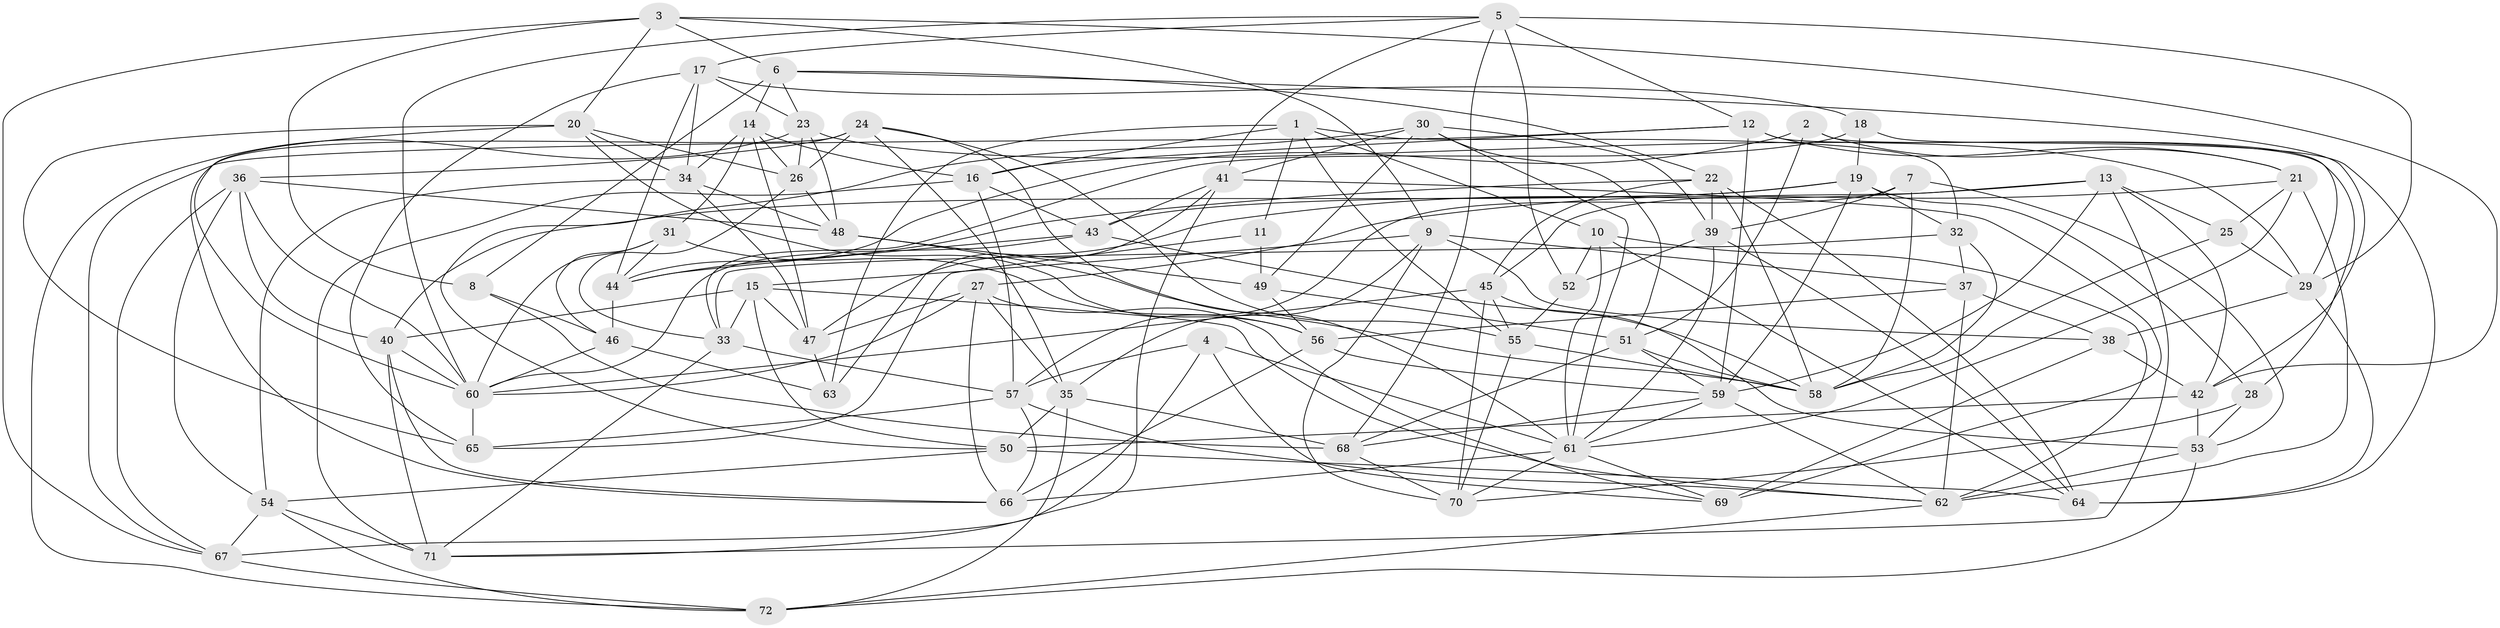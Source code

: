 // original degree distribution, {4: 1.0}
// Generated by graph-tools (version 1.1) at 2025/26/03/09/25 03:26:52]
// undirected, 72 vertices, 209 edges
graph export_dot {
graph [start="1"]
  node [color=gray90,style=filled];
  1;
  2;
  3;
  4;
  5;
  6;
  7;
  8;
  9;
  10;
  11;
  12;
  13;
  14;
  15;
  16;
  17;
  18;
  19;
  20;
  21;
  22;
  23;
  24;
  25;
  26;
  27;
  28;
  29;
  30;
  31;
  32;
  33;
  34;
  35;
  36;
  37;
  38;
  39;
  40;
  41;
  42;
  43;
  44;
  45;
  46;
  47;
  48;
  49;
  50;
  51;
  52;
  53;
  54;
  55;
  56;
  57;
  58;
  59;
  60;
  61;
  62;
  63;
  64;
  65;
  66;
  67;
  68;
  69;
  70;
  71;
  72;
  1 -- 10 [weight=1.0];
  1 -- 11 [weight=1.0];
  1 -- 16 [weight=1.0];
  1 -- 32 [weight=1.0];
  1 -- 55 [weight=1.0];
  1 -- 63 [weight=1.0];
  2 -- 21 [weight=1.0];
  2 -- 29 [weight=1.0];
  2 -- 44 [weight=1.0];
  2 -- 51 [weight=1.0];
  3 -- 6 [weight=1.0];
  3 -- 8 [weight=1.0];
  3 -- 9 [weight=1.0];
  3 -- 20 [weight=1.0];
  3 -- 42 [weight=1.0];
  3 -- 67 [weight=1.0];
  4 -- 57 [weight=1.0];
  4 -- 61 [weight=1.0];
  4 -- 67 [weight=1.0];
  4 -- 69 [weight=1.0];
  5 -- 12 [weight=1.0];
  5 -- 17 [weight=1.0];
  5 -- 29 [weight=1.0];
  5 -- 41 [weight=1.0];
  5 -- 52 [weight=2.0];
  5 -- 60 [weight=1.0];
  5 -- 68 [weight=1.0];
  6 -- 8 [weight=1.0];
  6 -- 14 [weight=1.0];
  6 -- 22 [weight=1.0];
  6 -- 23 [weight=1.0];
  6 -- 42 [weight=1.0];
  7 -- 39 [weight=1.0];
  7 -- 53 [weight=1.0];
  7 -- 57 [weight=1.0];
  7 -- 58 [weight=1.0];
  8 -- 46 [weight=1.0];
  8 -- 68 [weight=1.0];
  9 -- 15 [weight=1.0];
  9 -- 35 [weight=1.0];
  9 -- 37 [weight=1.0];
  9 -- 38 [weight=1.0];
  9 -- 70 [weight=1.0];
  10 -- 52 [weight=2.0];
  10 -- 61 [weight=1.0];
  10 -- 62 [weight=1.0];
  10 -- 64 [weight=1.0];
  11 -- 49 [weight=2.0];
  11 -- 65 [weight=1.0];
  12 -- 16 [weight=1.0];
  12 -- 21 [weight=1.0];
  12 -- 28 [weight=1.0];
  12 -- 59 [weight=1.0];
  12 -- 67 [weight=1.0];
  13 -- 25 [weight=1.0];
  13 -- 42 [weight=1.0];
  13 -- 45 [weight=1.0];
  13 -- 47 [weight=1.0];
  13 -- 59 [weight=1.0];
  13 -- 71 [weight=1.0];
  14 -- 16 [weight=1.0];
  14 -- 26 [weight=1.0];
  14 -- 31 [weight=1.0];
  14 -- 34 [weight=1.0];
  14 -- 47 [weight=1.0];
  15 -- 33 [weight=1.0];
  15 -- 40 [weight=1.0];
  15 -- 47 [weight=1.0];
  15 -- 50 [weight=1.0];
  15 -- 62 [weight=1.0];
  16 -- 43 [weight=1.0];
  16 -- 57 [weight=1.0];
  16 -- 71 [weight=1.0];
  17 -- 18 [weight=1.0];
  17 -- 23 [weight=1.0];
  17 -- 34 [weight=1.0];
  17 -- 44 [weight=1.0];
  17 -- 65 [weight=1.0];
  18 -- 19 [weight=1.0];
  18 -- 33 [weight=1.0];
  18 -- 64 [weight=1.0];
  19 -- 28 [weight=1.0];
  19 -- 32 [weight=1.0];
  19 -- 40 [weight=1.0];
  19 -- 43 [weight=1.0];
  19 -- 59 [weight=1.0];
  20 -- 26 [weight=1.0];
  20 -- 34 [weight=1.0];
  20 -- 56 [weight=1.0];
  20 -- 60 [weight=1.0];
  20 -- 65 [weight=1.0];
  21 -- 25 [weight=1.0];
  21 -- 27 [weight=1.0];
  21 -- 61 [weight=1.0];
  21 -- 62 [weight=1.0];
  22 -- 39 [weight=1.0];
  22 -- 44 [weight=1.0];
  22 -- 45 [weight=1.0];
  22 -- 58 [weight=1.0];
  22 -- 64 [weight=1.0];
  23 -- 26 [weight=1.0];
  23 -- 29 [weight=1.0];
  23 -- 48 [weight=1.0];
  23 -- 72 [weight=1.0];
  24 -- 26 [weight=1.0];
  24 -- 35 [weight=1.0];
  24 -- 36 [weight=1.0];
  24 -- 55 [weight=1.0];
  24 -- 61 [weight=1.0];
  24 -- 66 [weight=1.0];
  25 -- 29 [weight=1.0];
  25 -- 58 [weight=1.0];
  26 -- 33 [weight=1.0];
  26 -- 48 [weight=1.0];
  27 -- 35 [weight=1.0];
  27 -- 47 [weight=1.0];
  27 -- 60 [weight=1.0];
  27 -- 66 [weight=1.0];
  27 -- 69 [weight=1.0];
  28 -- 53 [weight=1.0];
  28 -- 70 [weight=1.0];
  29 -- 38 [weight=1.0];
  29 -- 64 [weight=1.0];
  30 -- 39 [weight=1.0];
  30 -- 41 [weight=1.0];
  30 -- 49 [weight=1.0];
  30 -- 50 [weight=1.0];
  30 -- 51 [weight=1.0];
  30 -- 61 [weight=1.0];
  31 -- 44 [weight=1.0];
  31 -- 46 [weight=2.0];
  31 -- 56 [weight=1.0];
  31 -- 60 [weight=1.0];
  32 -- 33 [weight=1.0];
  32 -- 37 [weight=2.0];
  32 -- 58 [weight=1.0];
  33 -- 57 [weight=1.0];
  33 -- 71 [weight=1.0];
  34 -- 47 [weight=1.0];
  34 -- 48 [weight=1.0];
  34 -- 54 [weight=1.0];
  35 -- 50 [weight=1.0];
  35 -- 68 [weight=1.0];
  35 -- 72 [weight=1.0];
  36 -- 40 [weight=1.0];
  36 -- 48 [weight=1.0];
  36 -- 54 [weight=1.0];
  36 -- 60 [weight=1.0];
  36 -- 67 [weight=1.0];
  37 -- 38 [weight=1.0];
  37 -- 56 [weight=1.0];
  37 -- 62 [weight=1.0];
  38 -- 42 [weight=1.0];
  38 -- 69 [weight=2.0];
  39 -- 52 [weight=1.0];
  39 -- 61 [weight=1.0];
  39 -- 64 [weight=1.0];
  40 -- 60 [weight=1.0];
  40 -- 66 [weight=1.0];
  40 -- 71 [weight=1.0];
  41 -- 43 [weight=1.0];
  41 -- 63 [weight=1.0];
  41 -- 69 [weight=1.0];
  41 -- 71 [weight=1.0];
  42 -- 50 [weight=1.0];
  42 -- 53 [weight=1.0];
  43 -- 44 [weight=1.0];
  43 -- 58 [weight=1.0];
  43 -- 60 [weight=1.0];
  44 -- 46 [weight=1.0];
  45 -- 53 [weight=1.0];
  45 -- 55 [weight=1.0];
  45 -- 60 [weight=1.0];
  45 -- 70 [weight=1.0];
  46 -- 60 [weight=1.0];
  46 -- 63 [weight=1.0];
  47 -- 63 [weight=1.0];
  48 -- 49 [weight=1.0];
  48 -- 58 [weight=1.0];
  49 -- 51 [weight=1.0];
  49 -- 56 [weight=1.0];
  50 -- 54 [weight=1.0];
  50 -- 64 [weight=1.0];
  51 -- 58 [weight=1.0];
  51 -- 59 [weight=1.0];
  51 -- 68 [weight=1.0];
  52 -- 55 [weight=1.0];
  53 -- 62 [weight=1.0];
  53 -- 72 [weight=1.0];
  54 -- 67 [weight=1.0];
  54 -- 71 [weight=1.0];
  54 -- 72 [weight=1.0];
  55 -- 58 [weight=1.0];
  55 -- 70 [weight=1.0];
  56 -- 59 [weight=1.0];
  56 -- 66 [weight=1.0];
  57 -- 62 [weight=1.0];
  57 -- 65 [weight=2.0];
  57 -- 66 [weight=1.0];
  59 -- 61 [weight=1.0];
  59 -- 62 [weight=1.0];
  59 -- 68 [weight=1.0];
  60 -- 65 [weight=1.0];
  61 -- 66 [weight=1.0];
  61 -- 69 [weight=1.0];
  61 -- 70 [weight=1.0];
  62 -- 72 [weight=1.0];
  67 -- 72 [weight=1.0];
  68 -- 70 [weight=1.0];
}
